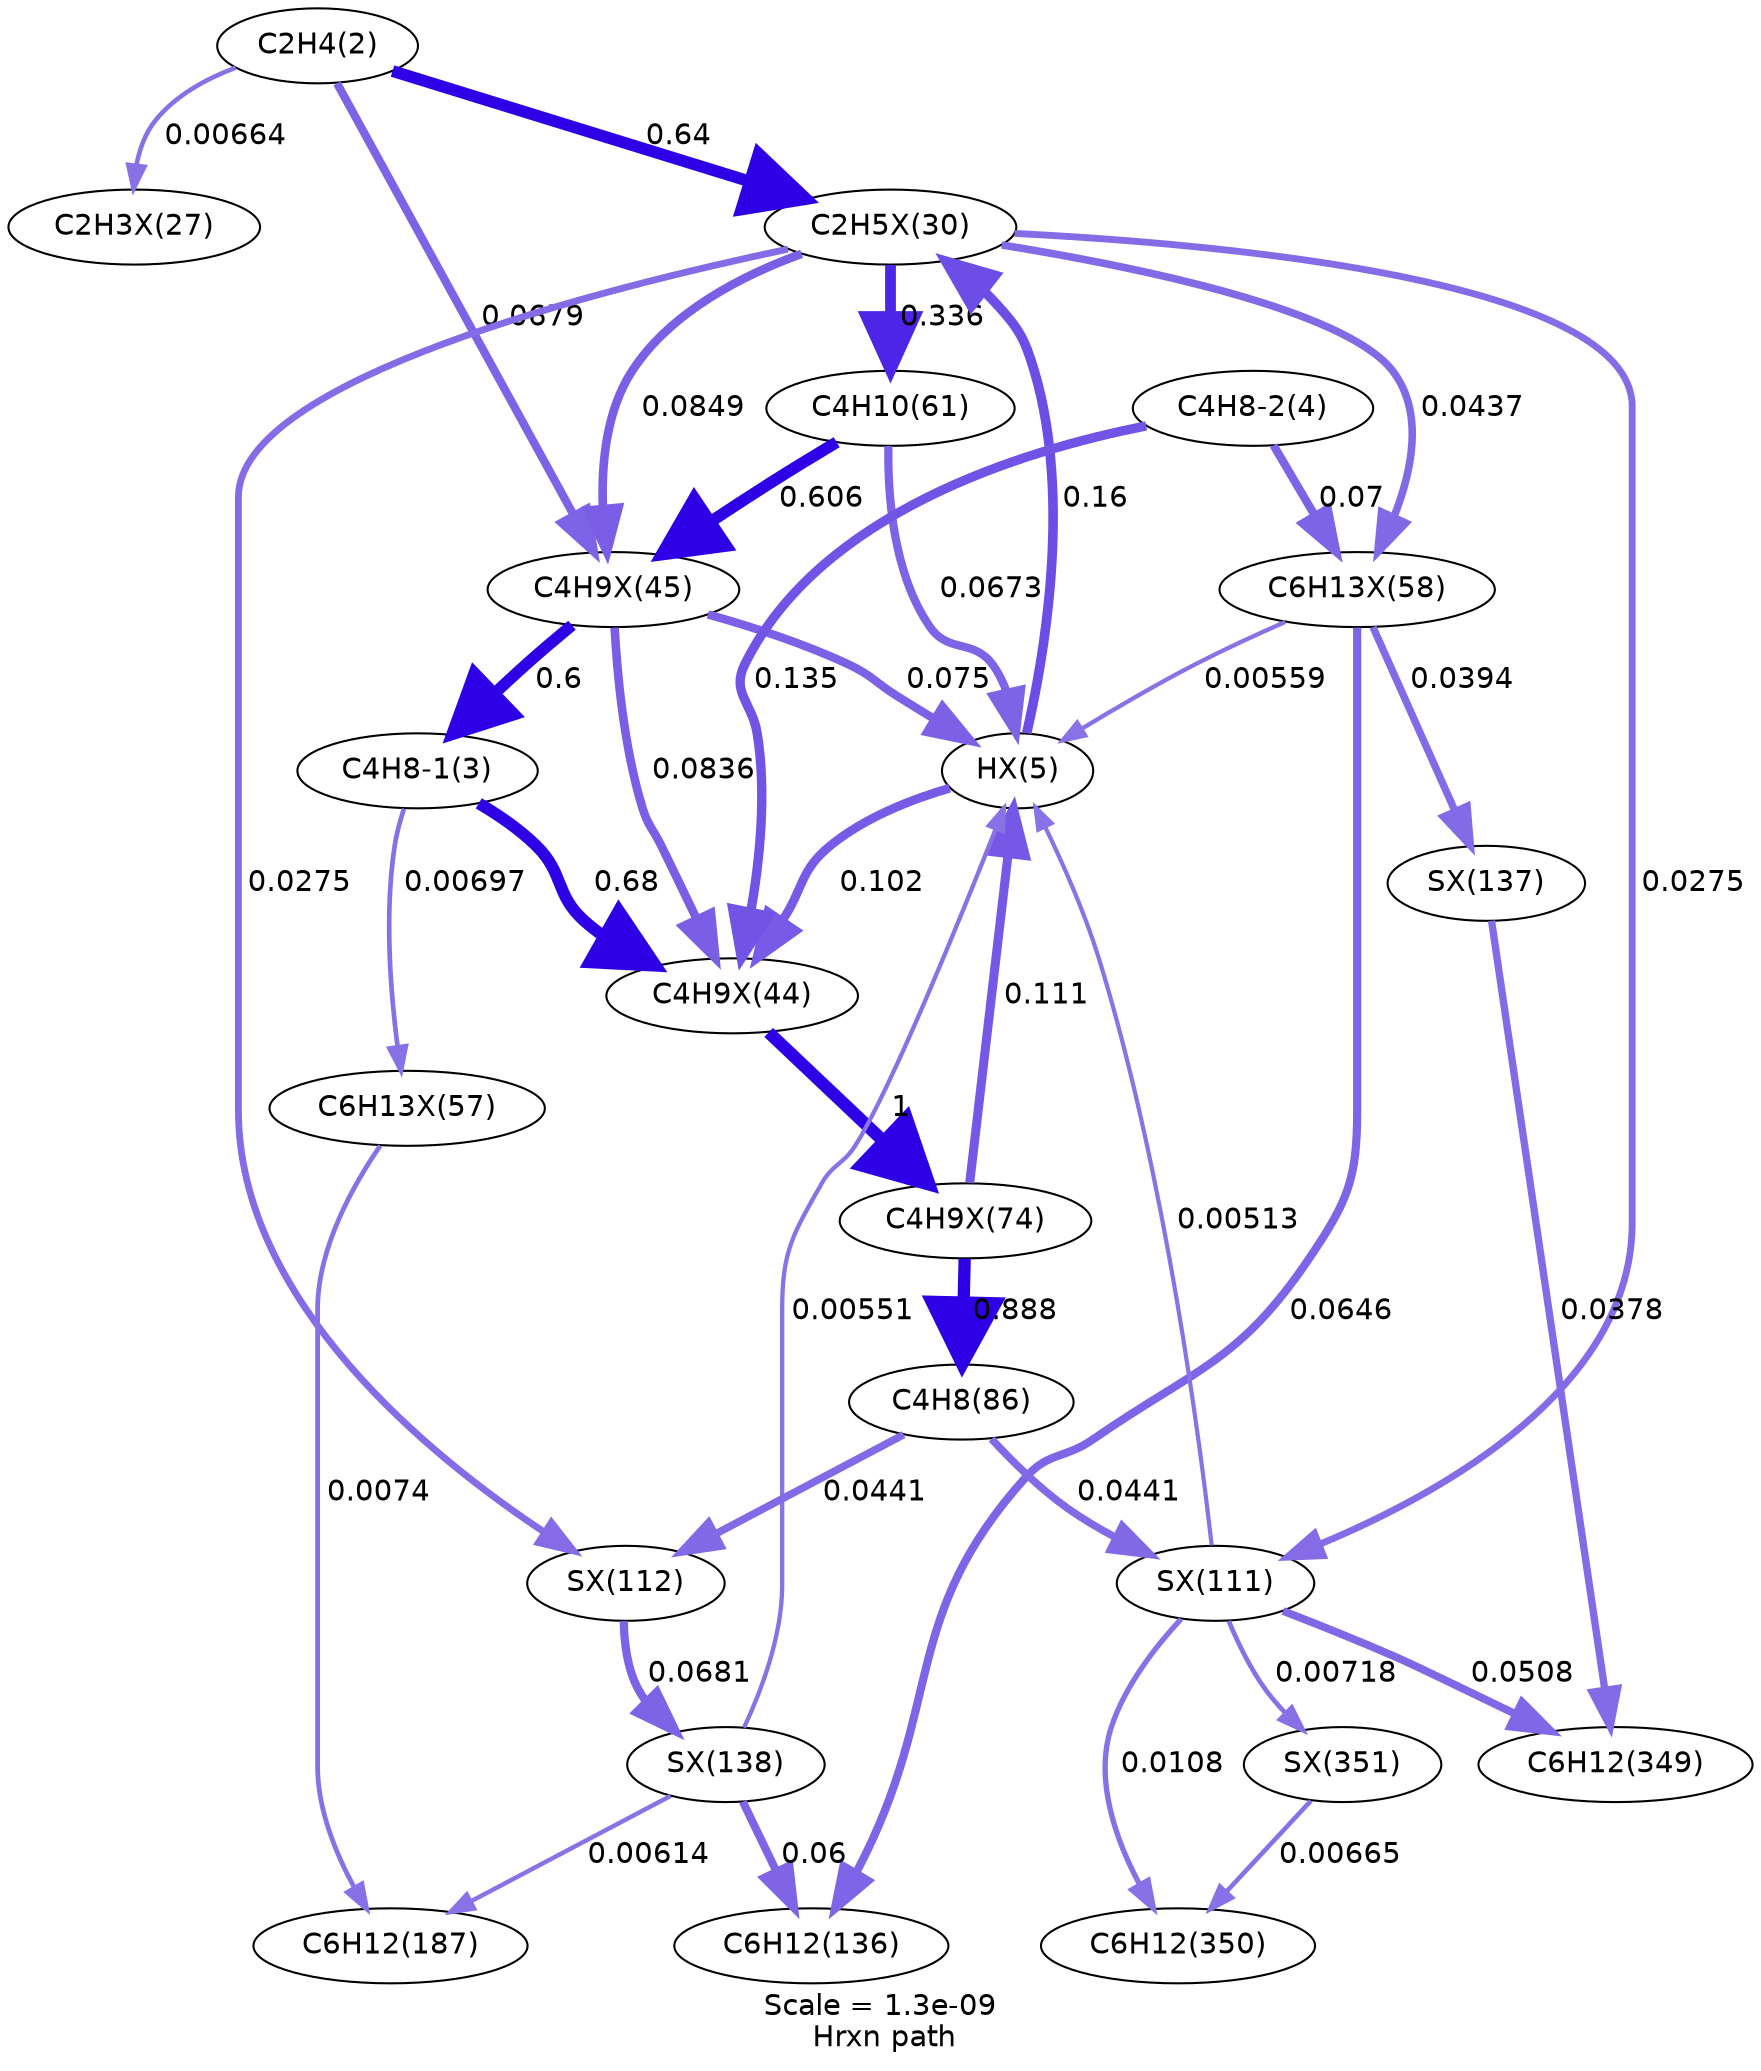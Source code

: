 digraph reaction_paths {
center=1;
s5 -> s17[fontname="Helvetica", style="setlinewidth(2.21)", arrowsize=1.11, color="0.7, 0.507, 0.9"
, label=" 0.00664"];
s5 -> s18[fontname="Helvetica", style="setlinewidth(5.66)", arrowsize=2.83, color="0.7, 1.14, 0.9"
, label=" 0.64"];
s5 -> s20[fontname="Helvetica", style="setlinewidth(3.97)", arrowsize=1.98, color="0.7, 0.568, 0.9"
, label=" 0.0679"];
s16 -> s18[fontname="Helvetica", style="setlinewidth(4.62)", arrowsize=2.31, color="0.7, 0.66, 0.9"
, label=" 0.16"];
s8 -> s16[fontname="Helvetica", style="setlinewidth(3.96)", arrowsize=1.98, color="0.7, 0.567, 0.9"
, label=" 0.0673"];
s20 -> s16[fontname="Helvetica", style="setlinewidth(4.04)", arrowsize=2.02, color="0.7, 0.575, 0.9"
, label=" 0.075"];
s16 -> s19[fontname="Helvetica", style="setlinewidth(4.28)", arrowsize=2.14, color="0.7, 0.602, 0.9"
, label=" 0.102"];
s24 -> s16[fontname="Helvetica", style="setlinewidth(4.34)", arrowsize=2.17, color="0.7, 0.611, 0.9"
, label=" 0.111"];
s23 -> s16[fontname="Helvetica", style="setlinewidth(2.08)", arrowsize=1.04, color="0.7, 0.506, 0.9"
, label=" 0.00559"];
s30 -> s16[fontname="Helvetica", style="setlinewidth(2.07)", arrowsize=1.04, color="0.7, 0.506, 0.9"
, label=" 0.00551"];
s27 -> s16[fontname="Helvetica", style="setlinewidth(2.02)", arrowsize=1.01, color="0.7, 0.505, 0.9"
, label=" 0.00513"];
s20 -> s6[fontname="Helvetica", style="setlinewidth(5.61)", arrowsize=2.81, color="0.7, 1.1, 0.9"
, label=" 0.6"];
s6 -> s19[fontname="Helvetica", style="setlinewidth(5.71)", arrowsize=2.85, color="0.7, 1.18, 0.9"
, label=" 0.68"];
s6 -> s22[fontname="Helvetica", style="setlinewidth(2.25)", arrowsize=1.13, color="0.7, 0.507, 0.9"
, label=" 0.00697"];
s18 -> s8[fontname="Helvetica", style="setlinewidth(5.18)", arrowsize=2.59, color="0.7, 0.836, 0.9"
, label=" 0.336"];
s18 -> s20[fontname="Helvetica", style="setlinewidth(4.14)", arrowsize=2.07, color="0.7, 0.585, 0.9"
, label=" 0.0849"];
s18 -> s23[fontname="Helvetica", style="setlinewidth(3.64)", arrowsize=1.82, color="0.7, 0.544, 0.9"
, label=" 0.0437"];
s18 -> s28[fontname="Helvetica", style="setlinewidth(3.29)", arrowsize=1.64, color="0.7, 0.528, 0.9"
, label=" 0.0275"];
s18 -> s27[fontname="Helvetica", style="setlinewidth(3.29)", arrowsize=1.64, color="0.7, 0.528, 0.9"
, label=" 0.0275"];
s8 -> s20[fontname="Helvetica", style="setlinewidth(5.62)", arrowsize=2.81, color="0.7, 1.11, 0.9"
, label=" 0.606"];
s20 -> s19[fontname="Helvetica", style="setlinewidth(4.13)", arrowsize=2.06, color="0.7, 0.584, 0.9"
, label=" 0.0836"];
s7 -> s19[fontname="Helvetica", style="setlinewidth(4.49)", arrowsize=2.24, color="0.7, 0.635, 0.9"
, label=" 0.135"];
s19 -> s24[fontname="Helvetica", style="setlinewidth(6)", arrowsize=3, color="0.7, 1.5, 0.9"
, label=" 1"];
s7 -> s23[fontname="Helvetica", style="setlinewidth(3.99)", arrowsize=2, color="0.7, 0.57, 0.9"
, label=" 0.07"];
s24 -> s10[fontname="Helvetica", style="setlinewidth(5.91)", arrowsize=2.96, color="0.7, 1.39, 0.9"
, label=" 0.888"];
s10 -> s28[fontname="Helvetica", style="setlinewidth(3.64)", arrowsize=1.82, color="0.7, 0.544, 0.9"
, label=" 0.0441"];
s10 -> s27[fontname="Helvetica", style="setlinewidth(3.64)", arrowsize=1.82, color="0.7, 0.544, 0.9"
, label=" 0.0441"];
s23 -> s11[fontname="Helvetica", style="setlinewidth(3.93)", arrowsize=1.97, color="0.7, 0.565, 0.9"
, label=" 0.0646"];
s23 -> s29[fontname="Helvetica", style="setlinewidth(3.56)", arrowsize=1.78, color="0.7, 0.539, 0.9"
, label=" 0.0394"];
s30 -> s11[fontname="Helvetica", style="setlinewidth(3.88)", arrowsize=1.94, color="0.7, 0.56, 0.9"
, label=" 0.06"];
s30 -> s12[fontname="Helvetica", style="setlinewidth(2.15)", arrowsize=1.08, color="0.7, 0.506, 0.9"
, label=" 0.00614"];
s28 -> s30[fontname="Helvetica", style="setlinewidth(3.97)", arrowsize=1.99, color="0.7, 0.568, 0.9"
, label=" 0.0681"];
s22 -> s12[fontname="Helvetica", style="setlinewidth(2.3)", arrowsize=1.15, color="0.7, 0.507, 0.9"
, label=" 0.0074"];
s27 -> s13[fontname="Helvetica", style="setlinewidth(3.75)", arrowsize=1.87, color="0.7, 0.551, 0.9"
, label=" 0.0508"];
s27 -> s31[fontname="Helvetica", style="setlinewidth(2.27)", arrowsize=1.14, color="0.7, 0.507, 0.9"
, label=" 0.00718"];
s27 -> s14[fontname="Helvetica", style="setlinewidth(2.58)", arrowsize=1.29, color="0.7, 0.511, 0.9"
, label=" 0.0108"];
s29 -> s13[fontname="Helvetica", style="setlinewidth(3.53)", arrowsize=1.76, color="0.7, 0.538, 0.9"
, label=" 0.0378"];
s31 -> s14[fontname="Helvetica", style="setlinewidth(2.22)", arrowsize=1.11, color="0.7, 0.507, 0.9"
, label=" 0.00665"];
s5 [ fontname="Helvetica", label="C2H4(2)"];
s6 [ fontname="Helvetica", label="C4H8-1(3)"];
s7 [ fontname="Helvetica", label="C4H8-2(4)"];
s8 [ fontname="Helvetica", label="C4H10(61)"];
s10 [ fontname="Helvetica", label="C4H8(86)"];
s11 [ fontname="Helvetica", label="C6H12(136)"];
s12 [ fontname="Helvetica", label="C6H12(187)"];
s13 [ fontname="Helvetica", label="C6H12(349)"];
s14 [ fontname="Helvetica", label="C6H12(350)"];
s16 [ fontname="Helvetica", label="HX(5)"];
s17 [ fontname="Helvetica", label="C2H3X(27)"];
s18 [ fontname="Helvetica", label="C2H5X(30)"];
s19 [ fontname="Helvetica", label="C4H9X(44)"];
s20 [ fontname="Helvetica", label="C4H9X(45)"];
s22 [ fontname="Helvetica", label="C6H13X(57)"];
s23 [ fontname="Helvetica", label="C6H13X(58)"];
s24 [ fontname="Helvetica", label="C4H9X(74)"];
s27 [ fontname="Helvetica", label="SX(111)"];
s28 [ fontname="Helvetica", label="SX(112)"];
s29 [ fontname="Helvetica", label="SX(137)"];
s30 [ fontname="Helvetica", label="SX(138)"];
s31 [ fontname="Helvetica", label="SX(351)"];
 label = "Scale = 1.3e-09\l Hrxn path";
 fontname = "Helvetica";
}
